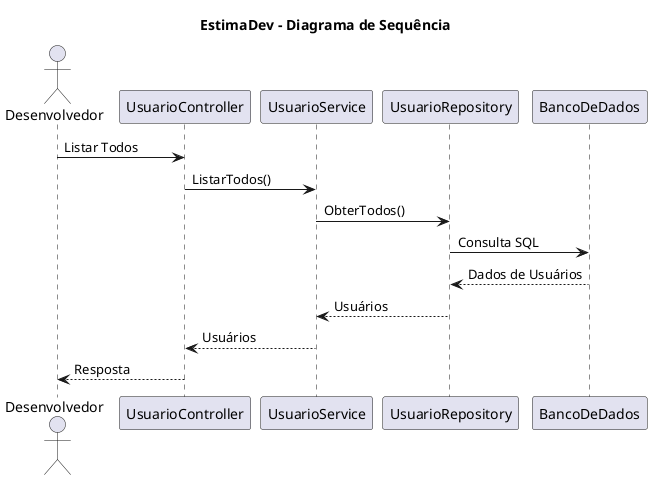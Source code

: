 @startuml EstimaDevSequenceDiagram

!define CONTROLLER participant
!define SERVICE participant
!define DOMAIN participant
!define ACTOR actor
!define DATABASE database

title EstimaDev - Diagrama de Sequência

actor Desenvolvedor
participant UsuarioController
participant UsuarioService
participant UsuarioRepository
participant BancoDeDados

Desenvolvedor -> UsuarioController : Listar Todos
UsuarioController -> UsuarioService : ListarTodos()
UsuarioService -> UsuarioRepository : ObterTodos()
UsuarioRepository -> BancoDeDados : Consulta SQL
BancoDeDados --> UsuarioRepository : Dados de Usuários
UsuarioRepository --> UsuarioService : Usuários
UsuarioService --> UsuarioController : Usuários
UsuarioController --> Desenvolvedor : Resposta

@enduml
